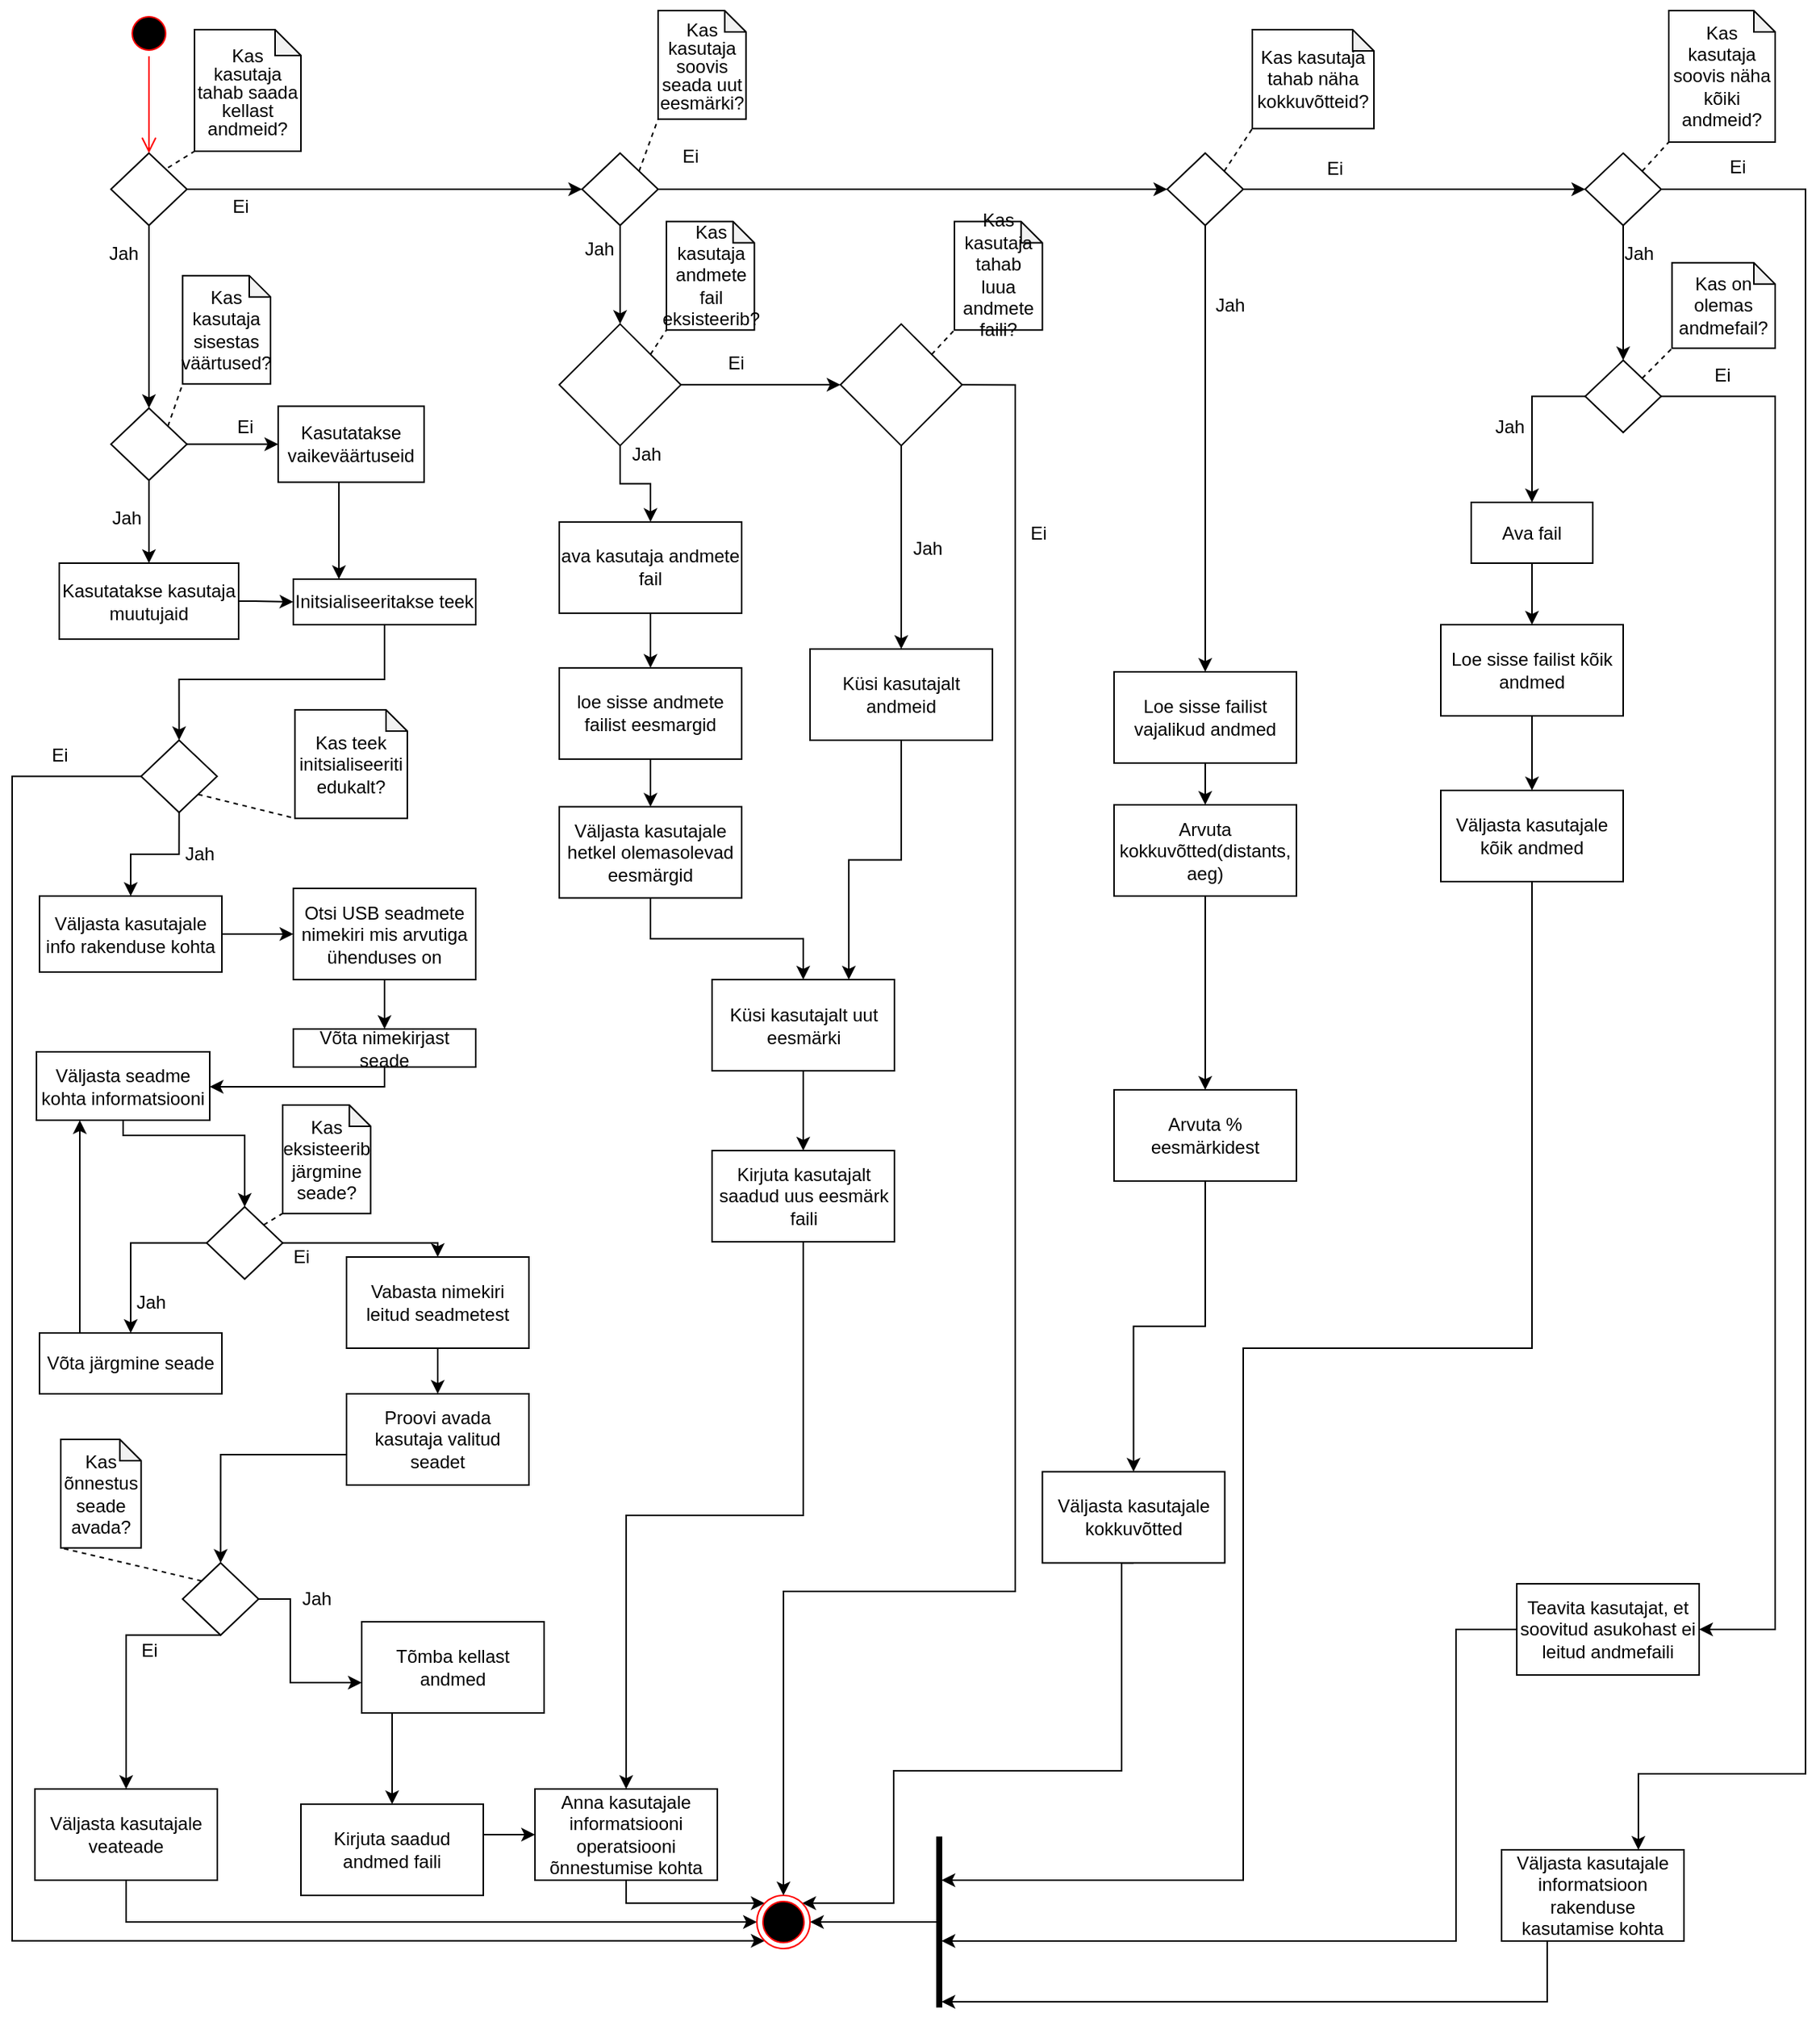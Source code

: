 <mxfile version="14.3.0" type="device"><diagram id="C5RBs43oDa-KdzZeNtuy" name="Page-1"><mxGraphModel dx="1249" dy="677" grid="1" gridSize="10" guides="1" tooltips="1" connect="1" arrows="1" fold="1" page="1" pageScale="1" pageWidth="413" pageHeight="583" math="0" shadow="0"><root><mxCell id="WIyWlLk6GJQsqaUBKTNV-0"/><mxCell id="WIyWlLk6GJQsqaUBKTNV-1" parent="WIyWlLk6GJQsqaUBKTNV-0"/><mxCell id="0MQzWTAwpfe5gg6Ftdvw-22" style="edgeStyle=orthogonalEdgeStyle;rounded=0;orthogonalLoop=1;jettySize=auto;html=1;exitX=0.5;exitY=1;exitDx=0;exitDy=0;entryX=0.5;entryY=0;entryDx=0;entryDy=0;" parent="WIyWlLk6GJQsqaUBKTNV-1" source="Lau1dHaDdbeMZhQTO9tz-0" target="0SZQiMvsvNwYntS5ptb--6" edge="1"><mxGeometry relative="1" as="geometry"><mxPoint x="100" y="254.0" as="targetPoint"/></mxGeometry></mxCell><mxCell id="0MQzWTAwpfe5gg6Ftdvw-5" value="" style="edgeStyle=orthogonalEdgeStyle;rounded=0;orthogonalLoop=1;jettySize=auto;html=1;entryX=0.5;entryY=0;entryDx=0;entryDy=0;" parent="WIyWlLk6GJQsqaUBKTNV-1" source="0MQzWTAwpfe5gg6Ftdvw-2" target="0SZQiMvsvNwYntS5ptb--9" edge="1"><mxGeometry relative="1" as="geometry"><mxPoint x="120" y="470" as="targetPoint"/><Array as="points"><mxPoint x="255" y="450"/><mxPoint x="120" y="450"/></Array></mxGeometry></mxCell><mxCell id="0MQzWTAwpfe5gg6Ftdvw-2" value="Initsialiseeritakse teek" style="rounded=0;whiteSpace=wrap;html=1;" parent="WIyWlLk6GJQsqaUBKTNV-1" vertex="1"><mxGeometry x="195" y="384" width="120" height="30" as="geometry"/></mxCell><mxCell id="0MQzWTAwpfe5gg6Ftdvw-33" value="" style="edgeStyle=orthogonalEdgeStyle;rounded=0;orthogonalLoop=1;jettySize=auto;html=1;entryX=0;entryY=0.5;entryDx=0;entryDy=0;" parent="WIyWlLk6GJQsqaUBKTNV-1" source="0MQzWTAwpfe5gg6Ftdvw-4" target="0MQzWTAwpfe5gg6Ftdvw-32" edge="1"><mxGeometry relative="1" as="geometry"><Array as="points"><mxPoint x="190" y="618"/><mxPoint x="190" y="618"/></Array></mxGeometry></mxCell><mxCell id="0MQzWTAwpfe5gg6Ftdvw-4" value="&lt;div&gt;Väljasta kasutajale info rakenduse kohta&lt;/div&gt;" style="whiteSpace=wrap;html=1;rounded=0;" parent="WIyWlLk6GJQsqaUBKTNV-1" vertex="1"><mxGeometry x="28" y="592.5" width="120" height="50" as="geometry"/></mxCell><mxCell id="0MQzWTAwpfe5gg6Ftdvw-16" value="" style="edgeStyle=orthogonalEdgeStyle;rounded=0;orthogonalLoop=1;jettySize=auto;html=1;exitX=0;exitY=0.5;exitDx=0;exitDy=0;entryX=0;entryY=1;entryDx=0;entryDy=0;" parent="WIyWlLk6GJQsqaUBKTNV-1" source="0SZQiMvsvNwYntS5ptb--9" target="5x8THgTxHifOIeR1zCwG-6" edge="1"><mxGeometry relative="1" as="geometry"><mxPoint x="80" y="510" as="sourcePoint"/><Array as="points"><mxPoint x="10" y="514"/><mxPoint x="10" y="1280"/></Array><mxPoint x="525" y="1350" as="targetPoint"/></mxGeometry></mxCell><mxCell id="0MQzWTAwpfe5gg6Ftdvw-31" style="edgeStyle=orthogonalEdgeStyle;rounded=0;orthogonalLoop=1;jettySize=auto;html=1;exitX=0.5;exitY=1;exitDx=0;exitDy=0;entryX=0.5;entryY=0;entryDx=0;entryDy=0;" parent="WIyWlLk6GJQsqaUBKTNV-1" source="0SZQiMvsvNwYntS5ptb--9" target="0MQzWTAwpfe5gg6Ftdvw-4" edge="1"><mxGeometry relative="1" as="geometry"><mxPoint x="120" y="550" as="sourcePoint"/></mxGeometry></mxCell><mxCell id="0MQzWTAwpfe5gg6Ftdvw-14" value="&lt;div&gt;Jah&lt;/div&gt;" style="text;html=1;align=center;verticalAlign=middle;resizable=0;points=[];autosize=1;" parent="WIyWlLk6GJQsqaUBKTNV-1" vertex="1"><mxGeometry x="118" y="555" width="30" height="20" as="geometry"/></mxCell><mxCell id="0MQzWTAwpfe5gg6Ftdvw-74" style="edgeStyle=orthogonalEdgeStyle;rounded=0;orthogonalLoop=1;jettySize=auto;html=1;exitX=1;exitY=0.5;exitDx=0;exitDy=0;entryX=0;entryY=0.5;entryDx=0;entryDy=0;" parent="WIyWlLk6GJQsqaUBKTNV-1" source="0SZQiMvsvNwYntS5ptb--6" target="0MQzWTAwpfe5gg6Ftdvw-26" edge="1"><mxGeometry relative="1" as="geometry"><mxPoint x="140" y="294.0" as="sourcePoint"/></mxGeometry></mxCell><mxCell id="0MQzWTAwpfe5gg6Ftdvw-24" value="Ei" style="text;html=1;align=center;verticalAlign=middle;resizable=0;points=[];autosize=1;" parent="WIyWlLk6GJQsqaUBKTNV-1" vertex="1"><mxGeometry x="148" y="274" width="30" height="20" as="geometry"/></mxCell><mxCell id="Lau1dHaDdbeMZhQTO9tz-17" style="edgeStyle=orthogonalEdgeStyle;rounded=0;orthogonalLoop=1;jettySize=auto;html=1;exitX=1;exitY=0.5;exitDx=0;exitDy=0;entryX=0;entryY=0.5;entryDx=0;entryDy=0;" parent="WIyWlLk6GJQsqaUBKTNV-1" source="0MQzWTAwpfe5gg6Ftdvw-25" target="0MQzWTAwpfe5gg6Ftdvw-2" edge="1"><mxGeometry relative="1" as="geometry"><mxPoint x="180" y="399" as="targetPoint"/><Array as="points"><mxPoint x="170" y="399"/></Array></mxGeometry></mxCell><mxCell id="0MQzWTAwpfe5gg6Ftdvw-25" value="&lt;div&gt;Kasutatakse kasutaja muutujaid&lt;/div&gt;" style="whiteSpace=wrap;html=1;" parent="WIyWlLk6GJQsqaUBKTNV-1" vertex="1"><mxGeometry x="41" y="373.5" width="118" height="50" as="geometry"/></mxCell><mxCell id="0MQzWTAwpfe5gg6Ftdvw-76" style="edgeStyle=orthogonalEdgeStyle;rounded=0;orthogonalLoop=1;jettySize=auto;html=1;exitX=0.5;exitY=1;exitDx=0;exitDy=0;entryX=0.25;entryY=0;entryDx=0;entryDy=0;" parent="WIyWlLk6GJQsqaUBKTNV-1" source="0MQzWTAwpfe5gg6Ftdvw-26" target="0MQzWTAwpfe5gg6Ftdvw-2" edge="1"><mxGeometry relative="1" as="geometry"><mxPoint x="476" y="394" as="targetPoint"/><Array as="points"><mxPoint x="225" y="319"/></Array></mxGeometry></mxCell><mxCell id="0MQzWTAwpfe5gg6Ftdvw-26" value="Kasutatakse vaikeväärtuseid" style="whiteSpace=wrap;html=1;" parent="WIyWlLk6GJQsqaUBKTNV-1" vertex="1"><mxGeometry x="185.04" y="270.25" width="96" height="50" as="geometry"/></mxCell><mxCell id="0MQzWTAwpfe5gg6Ftdvw-35" value="" style="edgeStyle=orthogonalEdgeStyle;rounded=0;orthogonalLoop=1;jettySize=auto;html=1;" parent="WIyWlLk6GJQsqaUBKTNV-1" source="0MQzWTAwpfe5gg6Ftdvw-32" target="0MQzWTAwpfe5gg6Ftdvw-34" edge="1"><mxGeometry relative="1" as="geometry"/></mxCell><mxCell id="0MQzWTAwpfe5gg6Ftdvw-32" value="Otsi USB seadmete nimekiri mis arvutiga ühenduses on" style="whiteSpace=wrap;html=1;rounded=0;" parent="WIyWlLk6GJQsqaUBKTNV-1" vertex="1"><mxGeometry x="195" y="587.5" width="120" height="60" as="geometry"/></mxCell><mxCell id="0MQzWTAwpfe5gg6Ftdvw-37" value="" style="edgeStyle=orthogonalEdgeStyle;rounded=0;orthogonalLoop=1;jettySize=auto;html=1;exitX=0.5;exitY=1;exitDx=0;exitDy=0;" parent="WIyWlLk6GJQsqaUBKTNV-1" source="0MQzWTAwpfe5gg6Ftdvw-34" target="0MQzWTAwpfe5gg6Ftdvw-36" edge="1"><mxGeometry relative="1" as="geometry"><Array as="points"><mxPoint x="255" y="718"/></Array></mxGeometry></mxCell><mxCell id="0MQzWTAwpfe5gg6Ftdvw-34" value="&lt;div&gt;Võta nimekirjast seade&lt;/div&gt;" style="whiteSpace=wrap;html=1;rounded=0;" parent="WIyWlLk6GJQsqaUBKTNV-1" vertex="1"><mxGeometry x="195" y="680" width="120" height="25" as="geometry"/></mxCell><mxCell id="0MQzWTAwpfe5gg6Ftdvw-39" value="" style="edgeStyle=orthogonalEdgeStyle;rounded=0;orthogonalLoop=1;jettySize=auto;html=1;entryX=0.5;entryY=0;entryDx=0;entryDy=0;" parent="WIyWlLk6GJQsqaUBKTNV-1" source="0MQzWTAwpfe5gg6Ftdvw-36" target="0SZQiMvsvNwYntS5ptb--11" edge="1"><mxGeometry relative="1" as="geometry"><Array as="points"><mxPoint x="83" y="750"/><mxPoint x="163" y="750"/></Array><mxPoint x="160" y="800" as="targetPoint"/></mxGeometry></mxCell><mxCell id="0MQzWTAwpfe5gg6Ftdvw-36" value="&lt;div&gt;Väljasta seadme kohta informatsiooni&lt;/div&gt;" style="whiteSpace=wrap;html=1;rounded=0;" parent="WIyWlLk6GJQsqaUBKTNV-1" vertex="1"><mxGeometry x="26" y="695" width="114" height="45" as="geometry"/></mxCell><mxCell id="0MQzWTAwpfe5gg6Ftdvw-41" value="" style="edgeStyle=orthogonalEdgeStyle;rounded=0;orthogonalLoop=1;jettySize=auto;html=1;exitX=0;exitY=0.5;exitDx=0;exitDy=0;" parent="WIyWlLk6GJQsqaUBKTNV-1" source="0SZQiMvsvNwYntS5ptb--11" target="0MQzWTAwpfe5gg6Ftdvw-40" edge="1"><mxGeometry relative="1" as="geometry"><mxPoint x="140" y="820" as="sourcePoint"/></mxGeometry></mxCell><mxCell id="0MQzWTAwpfe5gg6Ftdvw-45" value="" style="edgeStyle=orthogonalEdgeStyle;rounded=0;orthogonalLoop=1;jettySize=auto;html=1;exitX=1;exitY=0.5;exitDx=0;exitDy=0;" parent="WIyWlLk6GJQsqaUBKTNV-1" source="0SZQiMvsvNwYntS5ptb--11" target="0MQzWTAwpfe5gg6Ftdvw-44" edge="1"><mxGeometry relative="1" as="geometry"><mxPoint x="180" y="820" as="sourcePoint"/><Array as="points"><mxPoint x="290" y="821"/></Array></mxGeometry></mxCell><mxCell id="0MQzWTAwpfe5gg6Ftdvw-42" style="edgeStyle=orthogonalEdgeStyle;rounded=0;orthogonalLoop=1;jettySize=auto;html=1;exitX=0.75;exitY=0;exitDx=0;exitDy=0;entryX=0.25;entryY=1;entryDx=0;entryDy=0;" parent="WIyWlLk6GJQsqaUBKTNV-1" source="0MQzWTAwpfe5gg6Ftdvw-40" target="0MQzWTAwpfe5gg6Ftdvw-36" edge="1"><mxGeometry relative="1" as="geometry"><Array as="points"><mxPoint x="55" y="880"/></Array></mxGeometry></mxCell><mxCell id="0MQzWTAwpfe5gg6Ftdvw-40" value="Võta järgmine seade" style="whiteSpace=wrap;html=1;rounded=0;" parent="WIyWlLk6GJQsqaUBKTNV-1" vertex="1"><mxGeometry x="28" y="880" width="120" height="40" as="geometry"/></mxCell><mxCell id="0MQzWTAwpfe5gg6Ftdvw-43" value="Jah" style="text;html=1;align=center;verticalAlign=middle;resizable=0;points=[];autosize=1;" parent="WIyWlLk6GJQsqaUBKTNV-1" vertex="1"><mxGeometry x="86" y="850" width="30" height="20" as="geometry"/></mxCell><mxCell id="0MQzWTAwpfe5gg6Ftdvw-47" value="" style="edgeStyle=orthogonalEdgeStyle;rounded=0;orthogonalLoop=1;jettySize=auto;html=1;" parent="WIyWlLk6GJQsqaUBKTNV-1" source="0MQzWTAwpfe5gg6Ftdvw-44" target="0MQzWTAwpfe5gg6Ftdvw-46" edge="1"><mxGeometry relative="1" as="geometry"/></mxCell><mxCell id="0MQzWTAwpfe5gg6Ftdvw-44" value="Vabasta nimekiri leitud seadmetest" style="whiteSpace=wrap;html=1;rounded=0;" parent="WIyWlLk6GJQsqaUBKTNV-1" vertex="1"><mxGeometry x="230" y="830" width="120" height="60" as="geometry"/></mxCell><mxCell id="0MQzWTAwpfe5gg6Ftdvw-49" value="" style="edgeStyle=orthogonalEdgeStyle;rounded=0;orthogonalLoop=1;jettySize=auto;html=1;exitX=0;exitY=0.5;exitDx=0;exitDy=0;entryX=0.5;entryY=0;entryDx=0;entryDy=0;" parent="WIyWlLk6GJQsqaUBKTNV-1" source="0MQzWTAwpfe5gg6Ftdvw-46" target="0SZQiMvsvNwYntS5ptb--12" edge="1"><mxGeometry relative="1" as="geometry"><Array as="points"><mxPoint x="230" y="960"/><mxPoint x="147" y="960"/></Array><mxPoint x="147" y="1030.472" as="targetPoint"/></mxGeometry></mxCell><mxCell id="0MQzWTAwpfe5gg6Ftdvw-46" value="Proovi avada kasutaja valitud seadet" style="whiteSpace=wrap;html=1;rounded=0;" parent="WIyWlLk6GJQsqaUBKTNV-1" vertex="1"><mxGeometry x="230" y="920" width="120" height="60" as="geometry"/></mxCell><mxCell id="0MQzWTAwpfe5gg6Ftdvw-51" value="" style="edgeStyle=orthogonalEdgeStyle;rounded=0;orthogonalLoop=1;jettySize=auto;html=1;exitX=1;exitY=0.5;exitDx=0;exitDy=0;" parent="WIyWlLk6GJQsqaUBKTNV-1" source="0SZQiMvsvNwYntS5ptb--12" target="0MQzWTAwpfe5gg6Ftdvw-50" edge="1"><mxGeometry relative="1" as="geometry"><Array as="points"><mxPoint x="193" y="1055"/><mxPoint x="193" y="1110"/></Array><mxPoint x="172.963" y="1055.034" as="sourcePoint"/></mxGeometry></mxCell><mxCell id="0MQzWTAwpfe5gg6Ftdvw-53" value="" style="edgeStyle=orthogonalEdgeStyle;rounded=0;orthogonalLoop=1;jettySize=auto;html=1;entryX=0.5;entryY=0;entryDx=0;entryDy=0;exitX=0.5;exitY=1;exitDx=0;exitDy=0;" parent="WIyWlLk6GJQsqaUBKTNV-1" source="0SZQiMvsvNwYntS5ptb--12" target="0MQzWTAwpfe5gg6Ftdvw-52" edge="1"><mxGeometry relative="1" as="geometry"><mxPoint x="146.517" y="1079.984" as="sourcePoint"/><Array as="points"><mxPoint x="85" y="1079"/></Array></mxGeometry></mxCell><mxCell id="0MQzWTAwpfe5gg6Ftdvw-50" value="Tõmba kellast andmed" style="whiteSpace=wrap;html=1;rounded=0;" parent="WIyWlLk6GJQsqaUBKTNV-1" vertex="1"><mxGeometry x="240" y="1070" width="120" height="60" as="geometry"/></mxCell><mxCell id="0MQzWTAwpfe5gg6Ftdvw-55" style="edgeStyle=orthogonalEdgeStyle;rounded=0;orthogonalLoop=1;jettySize=auto;html=1;exitX=0.5;exitY=1;exitDx=0;exitDy=0;entryX=0;entryY=0.5;entryDx=0;entryDy=0;" parent="WIyWlLk6GJQsqaUBKTNV-1" source="0MQzWTAwpfe5gg6Ftdvw-52" target="5x8THgTxHifOIeR1zCwG-6" edge="1"><mxGeometry relative="1" as="geometry"><Array as="points"><mxPoint x="85" y="1268"/></Array><mxPoint x="525" y="1315" as="targetPoint"/></mxGeometry></mxCell><mxCell id="0MQzWTAwpfe5gg6Ftdvw-54" value="Ei" style="text;html=1;align=center;verticalAlign=middle;resizable=0;points=[];autosize=1;" parent="WIyWlLk6GJQsqaUBKTNV-1" vertex="1"><mxGeometry x="85" y="1078.75" width="30" height="20" as="geometry"/></mxCell><mxCell id="0MQzWTAwpfe5gg6Ftdvw-56" value="Jah" style="text;html=1;align=center;verticalAlign=middle;resizable=0;points=[];autosize=1;" parent="WIyWlLk6GJQsqaUBKTNV-1" vertex="1"><mxGeometry x="195" y="1045" width="30" height="20" as="geometry"/></mxCell><mxCell id="0MQzWTAwpfe5gg6Ftdvw-64" value="" style="edgeStyle=orthogonalEdgeStyle;rounded=0;orthogonalLoop=1;jettySize=auto;html=1;exitX=0;exitY=0.5;exitDx=0;exitDy=0;entryX=0.5;entryY=0;entryDx=0;entryDy=0;" parent="WIyWlLk6GJQsqaUBKTNV-1" edge="1"><mxGeometry relative="1" as="geometry"><mxPoint x="549.0" y="795" as="sourcePoint"/></mxGeometry></mxCell><mxCell id="0MQzWTAwpfe5gg6Ftdvw-70" value="" style="edgeStyle=orthogonalEdgeStyle;rounded=0;orthogonalLoop=1;jettySize=auto;html=1;entryX=0.5;entryY=0;entryDx=0;entryDy=0;" parent="WIyWlLk6GJQsqaUBKTNV-1" edge="1"><mxGeometry relative="1" as="geometry"><Array as="points"><mxPoint x="325" y="800"/><mxPoint x="325" y="740"/><mxPoint x="265" y="740"/></Array><mxPoint x="395" y="800" as="sourcePoint"/></mxGeometry></mxCell><mxCell id="Lau1dHaDdbeMZhQTO9tz-61" style="edgeStyle=orthogonalEdgeStyle;rounded=0;orthogonalLoop=1;jettySize=auto;html=1;exitX=1;exitY=0.5;exitDx=0;exitDy=0;entryX=0;entryY=0.5;entryDx=0;entryDy=0;" parent="WIyWlLk6GJQsqaUBKTNV-1" source="Lau1dHaDdbeMZhQTO9tz-0" target="0SZQiMvsvNwYntS5ptb--1" edge="1"><mxGeometry relative="1" as="geometry"><mxPoint x="326" y="126.25" as="targetPoint"/></mxGeometry></mxCell><mxCell id="Lau1dHaDdbeMZhQTO9tz-0" value="" style="rhombus;whiteSpace=wrap;html=1;" parent="WIyWlLk6GJQsqaUBKTNV-1" vertex="1"><mxGeometry x="75" y="103.75" width="50" height="47.5" as="geometry"/></mxCell><mxCell id="Lau1dHaDdbeMZhQTO9tz-1" value="&lt;div&gt;Jah&lt;/div&gt;" style="text;html=1;align=center;verticalAlign=middle;resizable=0;points=[];autosize=1;" parent="WIyWlLk6GJQsqaUBKTNV-1" vertex="1"><mxGeometry x="68" y="160" width="30" height="20" as="geometry"/></mxCell><mxCell id="Lau1dHaDdbeMZhQTO9tz-39" value="" style="edgeStyle=orthogonalEdgeStyle;rounded=0;orthogonalLoop=1;jettySize=auto;html=1;exitX=0.5;exitY=1;exitDx=0;exitDy=0;" parent="WIyWlLk6GJQsqaUBKTNV-1" source="0SZQiMvsvNwYntS5ptb--2" target="Lau1dHaDdbeMZhQTO9tz-38" edge="1"><mxGeometry relative="1" as="geometry"><mxPoint x="530" y="153.44" as="sourcePoint"/></mxGeometry></mxCell><mxCell id="Lau1dHaDdbeMZhQTO9tz-63" style="edgeStyle=orthogonalEdgeStyle;rounded=0;orthogonalLoop=1;jettySize=auto;html=1;exitX=1;exitY=0.5;exitDx=0;exitDy=0;entryX=0;entryY=0.5;entryDx=0;entryDy=0;" parent="WIyWlLk6GJQsqaUBKTNV-1" source="0SZQiMvsvNwYntS5ptb--2" target="0SZQiMvsvNwYntS5ptb--3" edge="1"><mxGeometry relative="1" as="geometry"><mxPoint x="555" y="126.72" as="sourcePoint"/><mxPoint x="660" y="126.725" as="targetPoint"/><Array as="points"/></mxGeometry></mxCell><mxCell id="Lau1dHaDdbeMZhQTO9tz-5" value="Ei" style="text;html=1;align=center;verticalAlign=middle;resizable=0;points=[];autosize=1;" parent="WIyWlLk6GJQsqaUBKTNV-1" vertex="1"><mxGeometry x="145" y="128.75" width="30" height="20" as="geometry"/></mxCell><mxCell id="Lau1dHaDdbeMZhQTO9tz-6" value="&lt;div&gt;Jah&lt;/div&gt;" style="text;html=1;align=center;verticalAlign=middle;resizable=0;points=[];autosize=1;" parent="WIyWlLk6GJQsqaUBKTNV-1" vertex="1"><mxGeometry x="70" y="334" width="30" height="20" as="geometry"/></mxCell><mxCell id="Lau1dHaDdbeMZhQTO9tz-37" style="edgeStyle=orthogonalEdgeStyle;rounded=0;orthogonalLoop=1;jettySize=auto;html=1;exitX=1;exitY=0.5;exitDx=0;exitDy=0;entryX=0.75;entryY=0;entryDx=0;entryDy=0;" parent="WIyWlLk6GJQsqaUBKTNV-1" source="0SZQiMvsvNwYntS5ptb--3" target="Lau1dHaDdbeMZhQTO9tz-35" edge="1"><mxGeometry relative="1" as="geometry"><mxPoint x="800" y="1300" as="targetPoint"/><Array as="points"><mxPoint x="1190" y="128"/><mxPoint x="1190" y="1170"/></Array><mxPoint x="720" y="126.725" as="sourcePoint"/></mxGeometry></mxCell><mxCell id="Lau1dHaDdbeMZhQTO9tz-51" style="edgeStyle=orthogonalEdgeStyle;rounded=0;orthogonalLoop=1;jettySize=auto;html=1;exitX=0.5;exitY=1;exitDx=0;exitDy=0;" parent="WIyWlLk6GJQsqaUBKTNV-1" source="Lau1dHaDdbeMZhQTO9tz-11" target="Ki42LZvIbCQ81nMdjJpu-18" edge="1"><mxGeometry relative="1" as="geometry"><Array as="points"><mxPoint x="1010" y="890"/><mxPoint x="820" y="890"/><mxPoint x="820" y="1240"/></Array><mxPoint x="700" y="1140" as="targetPoint"/></mxGeometry></mxCell><mxCell id="Lau1dHaDdbeMZhQTO9tz-11" value="Väljasta kasutajale kõik andmed" style="whiteSpace=wrap;html=1;rounded=0;" parent="WIyWlLk6GJQsqaUBKTNV-1" vertex="1"><mxGeometry x="950" y="523" width="120" height="60" as="geometry"/></mxCell><mxCell id="Lau1dHaDdbeMZhQTO9tz-48" style="edgeStyle=orthogonalEdgeStyle;rounded=0;orthogonalLoop=1;jettySize=auto;html=1;exitX=0.5;exitY=1;exitDx=0;exitDy=0;entryX=1;entryY=0;entryDx=0;entryDy=0;" parent="WIyWlLk6GJQsqaUBKTNV-1" source="Lau1dHaDdbeMZhQTO9tz-12" target="5x8THgTxHifOIeR1zCwG-6" edge="1"><mxGeometry relative="1" as="geometry"><Array as="points"><mxPoint x="740" y="1168"/><mxPoint x="590" y="1168"/><mxPoint x="590" y="1255"/></Array><mxPoint x="585" y="1300" as="targetPoint"/></mxGeometry></mxCell><mxCell id="Lau1dHaDdbeMZhQTO9tz-12" value="Väljasta kasutajale kokkuvõtted" style="whiteSpace=wrap;html=1;rounded=0;" parent="WIyWlLk6GJQsqaUBKTNV-1" vertex="1"><mxGeometry x="687.84" y="971.25" width="120" height="60" as="geometry"/></mxCell><mxCell id="Lau1dHaDdbeMZhQTO9tz-13" value="" style="edgeStyle=orthogonalEdgeStyle;rounded=0;orthogonalLoop=1;jettySize=auto;html=1;exitX=0.5;exitY=1;exitDx=0;exitDy=0;" parent="WIyWlLk6GJQsqaUBKTNV-1" source="Ki42LZvIbCQ81nMdjJpu-21" edge="1"><mxGeometry relative="1" as="geometry"><mxPoint x="376.5" y="141.17" as="sourcePoint"/><mxPoint x="410" y="272.42" as="targetPoint"/></mxGeometry></mxCell><mxCell id="Lau1dHaDdbeMZhQTO9tz-62" style="edgeStyle=orthogonalEdgeStyle;rounded=0;orthogonalLoop=1;jettySize=auto;html=1;exitX=1;exitY=0.5;exitDx=0;exitDy=0;entryX=0;entryY=0.5;entryDx=0;entryDy=0;" parent="WIyWlLk6GJQsqaUBKTNV-1" source="0SZQiMvsvNwYntS5ptb--1" target="0SZQiMvsvNwYntS5ptb--2" edge="1"><mxGeometry relative="1" as="geometry"><mxPoint x="373" y="126.25" as="sourcePoint"/><mxPoint x="505" y="126.72" as="targetPoint"/></mxGeometry></mxCell><mxCell id="Ki42LZvIbCQ81nMdjJpu-42" style="edgeStyle=orthogonalEdgeStyle;rounded=0;orthogonalLoop=1;jettySize=auto;html=1;exitX=0.5;exitY=1;exitDx=0;exitDy=0;entryX=0.5;entryY=0;entryDx=0;entryDy=0;" edge="1" parent="WIyWlLk6GJQsqaUBKTNV-1" source="Lau1dHaDdbeMZhQTO9tz-15" target="Lau1dHaDdbeMZhQTO9tz-43"><mxGeometry relative="1" as="geometry"/></mxCell><mxCell id="Lau1dHaDdbeMZhQTO9tz-15" value="Küsi kasutajalt uut eesmärki" style="whiteSpace=wrap;html=1;rounded=0;" parent="WIyWlLk6GJQsqaUBKTNV-1" vertex="1"><mxGeometry x="470.5" y="647.5" width="120" height="60" as="geometry"/></mxCell><mxCell id="0MQzWTAwpfe5gg6Ftdvw-17" value="&lt;div&gt;Ei&lt;/div&gt;" style="text;html=1;align=center;verticalAlign=middle;resizable=0;points=[];autosize=1;" parent="WIyWlLk6GJQsqaUBKTNV-1" vertex="1"><mxGeometry x="26" y="490" width="30" height="20" as="geometry"/></mxCell><mxCell id="Lau1dHaDdbeMZhQTO9tz-20" value="&lt;div&gt;Ei&lt;/div&gt;" style="text;html=1;align=center;verticalAlign=middle;resizable=0;points=[];autosize=1;" parent="WIyWlLk6GJQsqaUBKTNV-1" vertex="1"><mxGeometry x="185.04" y="820" width="30" height="20" as="geometry"/></mxCell><mxCell id="Lau1dHaDdbeMZhQTO9tz-57" style="edgeStyle=orthogonalEdgeStyle;rounded=0;orthogonalLoop=1;jettySize=auto;html=1;exitX=1;exitY=0.5;exitDx=0;exitDy=0;entryX=0;entryY=0.5;entryDx=0;entryDy=0;" parent="WIyWlLk6GJQsqaUBKTNV-1" source="Lau1dHaDdbeMZhQTO9tz-23" target="Lau1dHaDdbeMZhQTO9tz-46" edge="1"><mxGeometry relative="1" as="geometry"><Array as="points"><mxPoint x="320" y="1210"/></Array></mxGeometry></mxCell><mxCell id="Lau1dHaDdbeMZhQTO9tz-23" value="Kirjuta saadud andmed faili" style="whiteSpace=wrap;html=1;rounded=0;" parent="WIyWlLk6GJQsqaUBKTNV-1" vertex="1"><mxGeometry x="200" y="1190" width="120" height="60" as="geometry"/></mxCell><mxCell id="Lau1dHaDdbeMZhQTO9tz-27" value="&lt;div&gt;Jah&lt;/div&gt;" style="text;html=1;align=center;verticalAlign=middle;resizable=0;points=[];autosize=1;" parent="WIyWlLk6GJQsqaUBKTNV-1" vertex="1"><mxGeometry x="796" y="194" width="30" height="20" as="geometry"/></mxCell><mxCell id="Lau1dHaDdbeMZhQTO9tz-28" value="Ei" style="text;html=1;align=center;verticalAlign=middle;resizable=0;points=[];autosize=1;" parent="WIyWlLk6GJQsqaUBKTNV-1" vertex="1"><mxGeometry x="865" y="103.75" width="30" height="20" as="geometry"/></mxCell><mxCell id="Lau1dHaDdbeMZhQTO9tz-29" value="&lt;div&gt;Jah&lt;/div&gt;" style="text;html=1;align=center;verticalAlign=middle;resizable=0;points=[];autosize=1;" parent="WIyWlLk6GJQsqaUBKTNV-1" vertex="1"><mxGeometry x="381" y="156.75" width="30" height="20" as="geometry"/></mxCell><mxCell id="Lau1dHaDdbeMZhQTO9tz-30" value="Ei" style="text;html=1;align=center;verticalAlign=middle;resizable=0;points=[];autosize=1;" parent="WIyWlLk6GJQsqaUBKTNV-1" vertex="1"><mxGeometry x="440.5" y="96.17" width="30" height="20" as="geometry"/></mxCell><mxCell id="Lau1dHaDdbeMZhQTO9tz-31" value="&lt;div&gt;Jah&lt;/div&gt;" style="text;html=1;align=center;verticalAlign=middle;resizable=0;points=[];autosize=1;" parent="WIyWlLk6GJQsqaUBKTNV-1" vertex="1"><mxGeometry x="1065" y="160.0" width="30" height="20" as="geometry"/></mxCell><mxCell id="Lau1dHaDdbeMZhQTO9tz-32" value="Ei" style="text;html=1;align=center;verticalAlign=middle;resizable=0;points=[];autosize=1;" parent="WIyWlLk6GJQsqaUBKTNV-1" vertex="1"><mxGeometry x="1130" y="102.5" width="30" height="20" as="geometry"/></mxCell><mxCell id="Lau1dHaDdbeMZhQTO9tz-36" style="edgeStyle=orthogonalEdgeStyle;rounded=0;orthogonalLoop=1;jettySize=auto;html=1;" parent="WIyWlLk6GJQsqaUBKTNV-1" source="Ki42LZvIbCQ81nMdjJpu-18" target="5x8THgTxHifOIeR1zCwG-6" edge="1"><mxGeometry relative="1" as="geometry"><Array as="points"/><mxPoint x="645" y="1330" as="targetPoint"/></mxGeometry></mxCell><mxCell id="Ki42LZvIbCQ81nMdjJpu-19" style="edgeStyle=orthogonalEdgeStyle;rounded=0;orthogonalLoop=1;jettySize=auto;html=1;exitX=0.25;exitY=1;exitDx=0;exitDy=0;" edge="1" parent="WIyWlLk6GJQsqaUBKTNV-1" source="Lau1dHaDdbeMZhQTO9tz-35" target="Ki42LZvIbCQ81nMdjJpu-18"><mxGeometry relative="1" as="geometry"><Array as="points"><mxPoint x="1020" y="1320"/></Array></mxGeometry></mxCell><mxCell id="Lau1dHaDdbeMZhQTO9tz-35" value="Väljasta kasutajale informatsioon rakenduse kasutamise kohta" style="whiteSpace=wrap;html=1;" parent="WIyWlLk6GJQsqaUBKTNV-1" vertex="1"><mxGeometry x="990" y="1220" width="120" height="60" as="geometry"/></mxCell><mxCell id="0SZQiMvsvNwYntS5ptb--13" style="edgeStyle=orthogonalEdgeStyle;rounded=0;orthogonalLoop=1;jettySize=auto;html=1;exitX=0.5;exitY=1;exitDx=0;exitDy=0;entryX=0.5;entryY=0;entryDx=0;entryDy=0;" parent="WIyWlLk6GJQsqaUBKTNV-1" source="Lau1dHaDdbeMZhQTO9tz-38" target="Lau1dHaDdbeMZhQTO9tz-40" edge="1"><mxGeometry relative="1" as="geometry"/></mxCell><mxCell id="Lau1dHaDdbeMZhQTO9tz-38" value="&lt;div&gt;Loe sisse failist vajalikud andmed&lt;/div&gt;" style="whiteSpace=wrap;html=1;" parent="WIyWlLk6GJQsqaUBKTNV-1" vertex="1"><mxGeometry x="735" y="445" width="120" height="60" as="geometry"/></mxCell><mxCell id="Lau1dHaDdbeMZhQTO9tz-52" value="" style="edgeStyle=orthogonalEdgeStyle;rounded=0;orthogonalLoop=1;jettySize=auto;html=1;entryX=0.5;entryY=0;entryDx=0;entryDy=0;" parent="WIyWlLk6GJQsqaUBKTNV-1" source="Lau1dHaDdbeMZhQTO9tz-40" target="Lau1dHaDdbeMZhQTO9tz-53" edge="1"><mxGeometry relative="1" as="geometry"><mxPoint x="769.16" y="404" as="targetPoint"/></mxGeometry></mxCell><mxCell id="Lau1dHaDdbeMZhQTO9tz-40" value="Arvuta kokkuvõtted(distants, aeg)" style="whiteSpace=wrap;html=1;" parent="WIyWlLk6GJQsqaUBKTNV-1" vertex="1"><mxGeometry x="735" y="532.5" width="120" height="60" as="geometry"/></mxCell><mxCell id="Ki42LZvIbCQ81nMdjJpu-52" style="edgeStyle=orthogonalEdgeStyle;rounded=0;orthogonalLoop=1;jettySize=auto;html=1;exitX=0.5;exitY=1;exitDx=0;exitDy=0;" edge="1" parent="WIyWlLk6GJQsqaUBKTNV-1" source="Lau1dHaDdbeMZhQTO9tz-43" target="Lau1dHaDdbeMZhQTO9tz-46"><mxGeometry relative="1" as="geometry"/></mxCell><mxCell id="Lau1dHaDdbeMZhQTO9tz-43" value="Kirjuta kasutajalt saadud uus eesmärk faili" style="whiteSpace=wrap;html=1;rounded=0;" parent="WIyWlLk6GJQsqaUBKTNV-1" vertex="1"><mxGeometry x="470.5" y="760" width="120" height="60" as="geometry"/></mxCell><mxCell id="Lau1dHaDdbeMZhQTO9tz-47" style="edgeStyle=orthogonalEdgeStyle;rounded=0;orthogonalLoop=1;jettySize=auto;html=1;exitX=0.5;exitY=1;exitDx=0;exitDy=0;entryX=0;entryY=0;entryDx=0;entryDy=0;" parent="WIyWlLk6GJQsqaUBKTNV-1" source="Lau1dHaDdbeMZhQTO9tz-46" target="5x8THgTxHifOIeR1zCwG-6" edge="1"><mxGeometry relative="1" as="geometry"><mxPoint x="555" y="1300" as="targetPoint"/><Array as="points"><mxPoint x="414" y="1255"/></Array></mxGeometry></mxCell><mxCell id="Lau1dHaDdbeMZhQTO9tz-46" value="Anna kasutajale informatsiooni operatsiooni õnnestumise kohta" style="whiteSpace=wrap;html=1;" parent="WIyWlLk6GJQsqaUBKTNV-1" vertex="1"><mxGeometry x="354" y="1180" width="120" height="60" as="geometry"/></mxCell><mxCell id="Lau1dHaDdbeMZhQTO9tz-50" style="edgeStyle=orthogonalEdgeStyle;rounded=0;orthogonalLoop=1;jettySize=auto;html=1;exitX=0.5;exitY=1;exitDx=0;exitDy=0;entryX=0.5;entryY=0;entryDx=0;entryDy=0;" parent="WIyWlLk6GJQsqaUBKTNV-1" source="Lau1dHaDdbeMZhQTO9tz-49" target="Lau1dHaDdbeMZhQTO9tz-11" edge="1"><mxGeometry relative="1" as="geometry"/></mxCell><mxCell id="Lau1dHaDdbeMZhQTO9tz-49" value="&lt;div&gt;Loe sisse failist kõik andmed&lt;/div&gt;" style="whiteSpace=wrap;html=1;" parent="WIyWlLk6GJQsqaUBKTNV-1" vertex="1"><mxGeometry x="950" y="414" width="120" height="60" as="geometry"/></mxCell><mxCell id="Lau1dHaDdbeMZhQTO9tz-55" style="edgeStyle=orthogonalEdgeStyle;rounded=0;orthogonalLoop=1;jettySize=auto;html=1;exitX=0.5;exitY=1;exitDx=0;exitDy=0;entryX=0.5;entryY=0;entryDx=0;entryDy=0;" parent="WIyWlLk6GJQsqaUBKTNV-1" source="Lau1dHaDdbeMZhQTO9tz-53" target="Lau1dHaDdbeMZhQTO9tz-12" edge="1"><mxGeometry relative="1" as="geometry"/></mxCell><mxCell id="Lau1dHaDdbeMZhQTO9tz-53" value="Arvuta % eesmärkidest" style="whiteSpace=wrap;html=1;" parent="WIyWlLk6GJQsqaUBKTNV-1" vertex="1"><mxGeometry x="735" y="720" width="120" height="60" as="geometry"/></mxCell><mxCell id="0MQzWTAwpfe5gg6Ftdvw-52" value="Väljasta kasutajale veateade" style="whiteSpace=wrap;html=1;rounded=0;" parent="WIyWlLk6GJQsqaUBKTNV-1" vertex="1"><mxGeometry x="25" y="1180" width="120" height="60" as="geometry"/></mxCell><mxCell id="Lau1dHaDdbeMZhQTO9tz-59" value="" style="edgeStyle=orthogonalEdgeStyle;rounded=0;orthogonalLoop=1;jettySize=auto;html=1;entryX=0.5;entryY=0;entryDx=0;entryDy=0;" parent="WIyWlLk6GJQsqaUBKTNV-1" source="0MQzWTAwpfe5gg6Ftdvw-50" target="Lau1dHaDdbeMZhQTO9tz-23" edge="1"><mxGeometry relative="1" as="geometry"><mxPoint x="315" y="1020.0" as="sourcePoint"/><mxPoint x="88" y="1220" as="targetPoint"/><Array as="points"><mxPoint x="260" y="1130"/><mxPoint x="260" y="1130"/></Array></mxGeometry></mxCell><mxCell id="oetlPxRNEg6cU-w2aQ23-0" value="" style="ellipse;html=1;shape=startState;fillColor=#000000;strokeColor=#ff0000;" parent="WIyWlLk6GJQsqaUBKTNV-1" vertex="1"><mxGeometry x="85" y="10" width="30" height="30" as="geometry"/></mxCell><mxCell id="oetlPxRNEg6cU-w2aQ23-1" value="" style="edgeStyle=orthogonalEdgeStyle;html=1;verticalAlign=bottom;endArrow=open;endSize=8;strokeColor=#ff0000;entryX=0.5;entryY=0;entryDx=0;entryDy=0;" parent="WIyWlLk6GJQsqaUBKTNV-1" source="oetlPxRNEg6cU-w2aQ23-0" target="Lau1dHaDdbeMZhQTO9tz-0" edge="1"><mxGeometry relative="1" as="geometry"><mxPoint x="199" y="120" as="targetPoint"/></mxGeometry></mxCell><mxCell id="oetlPxRNEg6cU-w2aQ23-5" value="&lt;p style=&quot;line-height: 90%&quot;&gt;&lt;/p&gt;&lt;div style=&quot;line-height: 100%&quot;&gt;Kas kasutaja tahab saada kellast andmeid?&lt;/div&gt;&lt;p&gt;&lt;/p&gt;" style="shape=note;whiteSpace=wrap;html=1;backgroundOutline=1;darkOpacity=0.05;size=17;" parent="WIyWlLk6GJQsqaUBKTNV-1" vertex="1"><mxGeometry x="130" y="22.5" width="70" height="80" as="geometry"/></mxCell><mxCell id="oetlPxRNEg6cU-w2aQ23-9" value="" style="endArrow=none;dashed=1;html=1;exitX=0.752;exitY=0.202;exitDx=0;exitDy=0;exitPerimeter=0;entryX=0;entryY=1;entryDx=0;entryDy=0;entryPerimeter=0;" parent="WIyWlLk6GJQsqaUBKTNV-1" source="Lau1dHaDdbeMZhQTO9tz-0" target="oetlPxRNEg6cU-w2aQ23-5" edge="1"><mxGeometry width="50" height="50" relative="1" as="geometry"><mxPoint x="350" y="130" as="sourcePoint"/><mxPoint x="400" y="80" as="targetPoint"/></mxGeometry></mxCell><mxCell id="oetlPxRNEg6cU-w2aQ23-10" value="&lt;p style=&quot;line-height: 100%&quot;&gt;Kas kasutaja soovis seada uut eesmärki?&lt;/p&gt;" style="shape=note;whiteSpace=wrap;html=1;backgroundOutline=1;darkOpacity=0.05;size=14;" parent="WIyWlLk6GJQsqaUBKTNV-1" vertex="1"><mxGeometry x="435" y="10.0" width="57.84" height="71.34" as="geometry"/></mxCell><mxCell id="oetlPxRNEg6cU-w2aQ23-11" value="" style="endArrow=none;dashed=1;html=1;exitX=1;exitY=0;exitDx=0;exitDy=0;entryX=0;entryY=1;entryDx=0;entryDy=0;entryPerimeter=0;" parent="WIyWlLk6GJQsqaUBKTNV-1" source="0SZQiMvsvNwYntS5ptb--1" target="oetlPxRNEg6cU-w2aQ23-10" edge="1"><mxGeometry width="50" height="50" relative="1" as="geometry"><mxPoint x="388.25" y="107.42" as="sourcePoint"/><mxPoint x="696.84" y="33.76" as="targetPoint"/></mxGeometry></mxCell><mxCell id="oetlPxRNEg6cU-w2aQ23-16" value="Kas kasutaja tahab näha kokkuvõtteid?" style="shape=note;whiteSpace=wrap;html=1;backgroundOutline=1;darkOpacity=0.05;size=14;" parent="WIyWlLk6GJQsqaUBKTNV-1" vertex="1"><mxGeometry x="826" y="22.5" width="80" height="65.09" as="geometry"/></mxCell><mxCell id="oetlPxRNEg6cU-w2aQ23-17" value="" style="endArrow=none;dashed=1;html=1;exitX=1;exitY=0;exitDx=0;exitDy=0;entryX=0;entryY=1;entryDx=0;entryDy=0;entryPerimeter=0;" parent="WIyWlLk6GJQsqaUBKTNV-1" source="0SZQiMvsvNwYntS5ptb--2" target="oetlPxRNEg6cU-w2aQ23-16" edge="1"><mxGeometry width="50" height="50" relative="1" as="geometry"><mxPoint x="542.5" y="113.36" as="sourcePoint"/><mxPoint x="863.59" y="35.09" as="targetPoint"/></mxGeometry></mxCell><mxCell id="oetlPxRNEg6cU-w2aQ23-18" value="Kas kasutaja soovis näha kõiki andmeid?" style="shape=note;whiteSpace=wrap;html=1;backgroundOutline=1;darkOpacity=0.05;size=14;" parent="WIyWlLk6GJQsqaUBKTNV-1" vertex="1"><mxGeometry x="1100" y="10" width="70" height="86.5" as="geometry"/></mxCell><mxCell id="oetlPxRNEg6cU-w2aQ23-19" value="" style="endArrow=none;dashed=1;html=1;exitX=1;exitY=0;exitDx=0;exitDy=0;entryX=0;entryY=1;entryDx=0;entryDy=0;entryPerimeter=0;" parent="WIyWlLk6GJQsqaUBKTNV-1" source="0SZQiMvsvNwYntS5ptb--3" target="oetlPxRNEg6cU-w2aQ23-18" edge="1"><mxGeometry width="50" height="50" relative="1" as="geometry"><mxPoint x="705" y="112.663" as="sourcePoint"/><mxPoint x="1028.59" y="36.18" as="targetPoint"/></mxGeometry></mxCell><mxCell id="5x8THgTxHifOIeR1zCwG-0" value="Kas teek initsialiseeriti edukalt?" style="shape=note;whiteSpace=wrap;html=1;backgroundOutline=1;darkOpacity=0.05;size=14;" parent="WIyWlLk6GJQsqaUBKTNV-1" vertex="1"><mxGeometry x="196.08" y="470" width="73.92" height="71.34" as="geometry"/></mxCell><mxCell id="5x8THgTxHifOIeR1zCwG-1" value="" style="endArrow=none;dashed=1;html=1;exitX=1;exitY=1;exitDx=0;exitDy=0;entryX=0;entryY=1;entryDx=0;entryDy=0;entryPerimeter=0;" parent="WIyWlLk6GJQsqaUBKTNV-1" source="0SZQiMvsvNwYntS5ptb--9" target="5x8THgTxHifOIeR1zCwG-0" edge="1"><mxGeometry width="50" height="50" relative="1" as="geometry"><mxPoint x="140" y="530" as="sourcePoint"/><mxPoint x="518.59" y="484.18" as="targetPoint"/></mxGeometry></mxCell><mxCell id="5x8THgTxHifOIeR1zCwG-2" value="Kas eksisteerib järgmine seade?" style="shape=note;whiteSpace=wrap;html=1;backgroundOutline=1;darkOpacity=0.05;size=14;" parent="WIyWlLk6GJQsqaUBKTNV-1" vertex="1"><mxGeometry x="188.0" y="730" width="57.84" height="71.34" as="geometry"/></mxCell><mxCell id="5x8THgTxHifOIeR1zCwG-3" value="" style="endArrow=none;dashed=1;html=1;exitX=1;exitY=0;exitDx=0;exitDy=0;entryX=0;entryY=1;entryDx=0;entryDy=0;entryPerimeter=0;" parent="WIyWlLk6GJQsqaUBKTNV-1" source="0SZQiMvsvNwYntS5ptb--11" target="5x8THgTxHifOIeR1zCwG-2" edge="1"><mxGeometry width="50" height="50" relative="1" as="geometry"><mxPoint x="170" y="810" as="sourcePoint"/><mxPoint x="588.59" y="737.18" as="targetPoint"/></mxGeometry></mxCell><mxCell id="5x8THgTxHifOIeR1zCwG-4" value="&lt;div&gt;Kas õnnestus seade avada?&lt;/div&gt;" style="shape=note;whiteSpace=wrap;html=1;backgroundOutline=1;darkOpacity=0.05;size=14;" parent="WIyWlLk6GJQsqaUBKTNV-1" vertex="1"><mxGeometry x="42" y="950" width="52.84" height="71.34" as="geometry"/></mxCell><mxCell id="5x8THgTxHifOIeR1zCwG-5" value="" style="endArrow=none;dashed=1;html=1;exitX=0;exitY=0;exitDx=0;exitDy=0;entryX=0;entryY=1;entryDx=0;entryDy=0;entryPerimeter=0;" parent="WIyWlLk6GJQsqaUBKTNV-1" source="0SZQiMvsvNwYntS5ptb--12" target="5x8THgTxHifOIeR1zCwG-4" edge="1"><mxGeometry width="50" height="50" relative="1" as="geometry"><mxPoint x="133.25" y="1042.5" as="sourcePoint"/><mxPoint x="667.259" y="950" as="targetPoint"/></mxGeometry></mxCell><mxCell id="5x8THgTxHifOIeR1zCwG-6" value="" style="ellipse;html=1;shape=endState;fillColor=#000000;strokeColor=#ff0000;" parent="WIyWlLk6GJQsqaUBKTNV-1" vertex="1"><mxGeometry x="500" y="1250" width="35" height="35" as="geometry"/></mxCell><mxCell id="0SZQiMvsvNwYntS5ptb--1" value="" style="rhombus;whiteSpace=wrap;html=1;" parent="WIyWlLk6GJQsqaUBKTNV-1" vertex="1"><mxGeometry x="385" y="103.75" width="50" height="47.5" as="geometry"/></mxCell><mxCell id="0SZQiMvsvNwYntS5ptb--2" value="" style="rhombus;whiteSpace=wrap;html=1;" parent="WIyWlLk6GJQsqaUBKTNV-1" vertex="1"><mxGeometry x="770" y="103.75" width="50" height="47.5" as="geometry"/></mxCell><mxCell id="Ki42LZvIbCQ81nMdjJpu-5" value="" style="edgeStyle=orthogonalEdgeStyle;rounded=0;orthogonalLoop=1;jettySize=auto;html=1;" edge="1" parent="WIyWlLk6GJQsqaUBKTNV-1" source="0SZQiMvsvNwYntS5ptb--3" target="Ki42LZvIbCQ81nMdjJpu-4"><mxGeometry relative="1" as="geometry"/></mxCell><mxCell id="0SZQiMvsvNwYntS5ptb--3" value="" style="rhombus;whiteSpace=wrap;html=1;" parent="WIyWlLk6GJQsqaUBKTNV-1" vertex="1"><mxGeometry x="1045" y="103.753" width="50" height="47.5" as="geometry"/></mxCell><mxCell id="0SZQiMvsvNwYntS5ptb--5" value="&lt;div&gt;Kas kasutaja sisestas väärtused?&lt;/div&gt;" style="shape=note;whiteSpace=wrap;html=1;backgroundOutline=1;darkOpacity=0.05;size=14;" parent="WIyWlLk6GJQsqaUBKTNV-1" vertex="1"><mxGeometry x="122.16" y="184.33" width="57.84" height="71.34" as="geometry"/></mxCell><mxCell id="0SZQiMvsvNwYntS5ptb--7" style="edgeStyle=orthogonalEdgeStyle;rounded=0;orthogonalLoop=1;jettySize=auto;html=1;exitX=0.5;exitY=1;exitDx=0;exitDy=0;entryX=0.5;entryY=0;entryDx=0;entryDy=0;" parent="WIyWlLk6GJQsqaUBKTNV-1" source="0SZQiMvsvNwYntS5ptb--6" target="0MQzWTAwpfe5gg6Ftdvw-25" edge="1"><mxGeometry relative="1" as="geometry"/></mxCell><mxCell id="0SZQiMvsvNwYntS5ptb--6" value="" style="rhombus;whiteSpace=wrap;html=1;" parent="WIyWlLk6GJQsqaUBKTNV-1" vertex="1"><mxGeometry x="75" y="271.5" width="50" height="47.5" as="geometry"/></mxCell><mxCell id="0SZQiMvsvNwYntS5ptb--8" value="" style="endArrow=none;dashed=1;html=1;exitX=1;exitY=0;exitDx=0;exitDy=0;entryX=0;entryY=1;entryDx=0;entryDy=0;entryPerimeter=0;" parent="WIyWlLk6GJQsqaUBKTNV-1" source="0SZQiMvsvNwYntS5ptb--6" target="0SZQiMvsvNwYntS5ptb--5" edge="1"><mxGeometry width="50" height="50" relative="1" as="geometry"><mxPoint x="116.0" y="273.995" as="sourcePoint"/><mxPoint x="133.4" y="263.15" as="targetPoint"/><Array as="points"/></mxGeometry></mxCell><mxCell id="0SZQiMvsvNwYntS5ptb--9" value="" style="rhombus;whiteSpace=wrap;html=1;" parent="WIyWlLk6GJQsqaUBKTNV-1" vertex="1"><mxGeometry x="94.84" y="490" width="50" height="47.5" as="geometry"/></mxCell><mxCell id="0SZQiMvsvNwYntS5ptb--11" value="" style="rhombus;whiteSpace=wrap;html=1;" parent="WIyWlLk6GJQsqaUBKTNV-1" vertex="1"><mxGeometry x="138" y="797" width="50" height="47.5" as="geometry"/></mxCell><mxCell id="0SZQiMvsvNwYntS5ptb--12" value="" style="rhombus;whiteSpace=wrap;html=1;" parent="WIyWlLk6GJQsqaUBKTNV-1" vertex="1"><mxGeometry x="122.16" y="1031.25" width="50" height="47.5" as="geometry"/></mxCell><mxCell id="Ki42LZvIbCQ81nMdjJpu-20" style="edgeStyle=orthogonalEdgeStyle;rounded=0;orthogonalLoop=1;jettySize=auto;html=1;exitX=0.5;exitY=1;exitDx=0;exitDy=0;entryX=0.5;entryY=0;entryDx=0;entryDy=0;" edge="1" parent="WIyWlLk6GJQsqaUBKTNV-1" source="Ki42LZvIbCQ81nMdjJpu-3" target="Lau1dHaDdbeMZhQTO9tz-49"><mxGeometry relative="1" as="geometry"/></mxCell><mxCell id="Ki42LZvIbCQ81nMdjJpu-3" value="Ava fail" style="rounded=0;whiteSpace=wrap;html=1;" vertex="1" parent="WIyWlLk6GJQsqaUBKTNV-1"><mxGeometry x="970" y="333.5" width="80" height="40" as="geometry"/></mxCell><mxCell id="Ki42LZvIbCQ81nMdjJpu-8" style="edgeStyle=orthogonalEdgeStyle;rounded=0;orthogonalLoop=1;jettySize=auto;html=1;entryX=0.5;entryY=0;entryDx=0;entryDy=0;" edge="1" parent="WIyWlLk6GJQsqaUBKTNV-1" source="Ki42LZvIbCQ81nMdjJpu-4" target="Ki42LZvIbCQ81nMdjJpu-3"><mxGeometry relative="1" as="geometry"><Array as="points"><mxPoint x="1010" y="264"/><mxPoint x="1010" y="324"/></Array></mxGeometry></mxCell><mxCell id="Ki42LZvIbCQ81nMdjJpu-11" value="" style="edgeStyle=orthogonalEdgeStyle;rounded=0;orthogonalLoop=1;jettySize=auto;html=1;entryX=1;entryY=0.5;entryDx=0;entryDy=0;" edge="1" parent="WIyWlLk6GJQsqaUBKTNV-1" source="Ki42LZvIbCQ81nMdjJpu-4" target="Ki42LZvIbCQ81nMdjJpu-13"><mxGeometry relative="1" as="geometry"><mxPoint x="1170" y="1050" as="targetPoint"/><Array as="points"><mxPoint x="1170" y="264"/><mxPoint x="1170" y="1075"/></Array></mxGeometry></mxCell><mxCell id="Ki42LZvIbCQ81nMdjJpu-4" value="" style="rhombus;whiteSpace=wrap;html=1;" vertex="1" parent="WIyWlLk6GJQsqaUBKTNV-1"><mxGeometry x="1045" y="240.003" width="50" height="47.5" as="geometry"/></mxCell><mxCell id="Ki42LZvIbCQ81nMdjJpu-6" value="Kas on olemas andmefail?" style="shape=note;whiteSpace=wrap;html=1;backgroundOutline=1;darkOpacity=0.05;size=14;" vertex="1" parent="WIyWlLk6GJQsqaUBKTNV-1"><mxGeometry x="1102.16" y="175.9" width="67.84" height="56.21" as="geometry"/></mxCell><mxCell id="Ki42LZvIbCQ81nMdjJpu-7" value="" style="endArrow=none;dashed=1;html=1;exitX=1;exitY=0;exitDx=0;exitDy=0;entryX=0;entryY=1;entryDx=0;entryDy=0;entryPerimeter=0;" edge="1" target="Ki42LZvIbCQ81nMdjJpu-6" parent="WIyWlLk6GJQsqaUBKTNV-1" source="Ki42LZvIbCQ81nMdjJpu-4"><mxGeometry width="50" height="50" relative="1" as="geometry"><mxPoint x="1092.5" y="255.667" as="sourcePoint"/><mxPoint x="1405.75" y="172.72" as="targetPoint"/></mxGeometry></mxCell><mxCell id="Ki42LZvIbCQ81nMdjJpu-9" value="&lt;div&gt;Jah&lt;/div&gt;" style="text;html=1;align=center;verticalAlign=middle;resizable=0;points=[];autosize=1;" vertex="1" parent="WIyWlLk6GJQsqaUBKTNV-1"><mxGeometry x="980" y="274" width="30" height="20" as="geometry"/></mxCell><mxCell id="Ki42LZvIbCQ81nMdjJpu-12" value="Ei" style="text;html=1;align=center;verticalAlign=middle;resizable=0;points=[];autosize=1;" vertex="1" parent="WIyWlLk6GJQsqaUBKTNV-1"><mxGeometry x="1120" y="240" width="30" height="20" as="geometry"/></mxCell><mxCell id="Ki42LZvIbCQ81nMdjJpu-14" style="edgeStyle=orthogonalEdgeStyle;rounded=0;orthogonalLoop=1;jettySize=auto;html=1;exitX=0;exitY=0.5;exitDx=0;exitDy=0;" edge="1" parent="WIyWlLk6GJQsqaUBKTNV-1" source="Ki42LZvIbCQ81nMdjJpu-13" target="Ki42LZvIbCQ81nMdjJpu-18"><mxGeometry relative="1" as="geometry"><mxPoint x="700" y="1150" as="targetPoint"/><Array as="points"><mxPoint x="960" y="1280"/></Array></mxGeometry></mxCell><mxCell id="Ki42LZvIbCQ81nMdjJpu-13" value="Teavita kasutajat, et soovitud asukohast ei leitud andmefaili" style="whiteSpace=wrap;html=1;" vertex="1" parent="WIyWlLk6GJQsqaUBKTNV-1"><mxGeometry x="1000" y="1045" width="120" height="60" as="geometry"/></mxCell><mxCell id="Ki42LZvIbCQ81nMdjJpu-18" value="" style="line;strokeWidth=4;direction=south;html=1;perimeter=backbonePerimeter;points=[];outlineConnect=0;" vertex="1" parent="WIyWlLk6GJQsqaUBKTNV-1"><mxGeometry x="610" y="1211.25" width="20" height="112.5" as="geometry"/></mxCell><mxCell id="Ki42LZvIbCQ81nMdjJpu-22" value="Kas kasutaja andmete fail eksisteerib?" style="shape=note;whiteSpace=wrap;html=1;backgroundOutline=1;darkOpacity=0.05;size=14;" vertex="1" parent="WIyWlLk6GJQsqaUBKTNV-1"><mxGeometry x="440.5" y="148.75" width="57.84" height="71.34" as="geometry"/></mxCell><mxCell id="Ki42LZvIbCQ81nMdjJpu-23" value="" style="endArrow=none;dashed=1;html=1;exitX=1;exitY=0;exitDx=0;exitDy=0;entryX=0;entryY=1;entryDx=0;entryDy=0;entryPerimeter=0;" edge="1" target="Ki42LZvIbCQ81nMdjJpu-22" parent="WIyWlLk6GJQsqaUBKTNV-1" source="Ki42LZvIbCQ81nMdjJpu-21"><mxGeometry width="50" height="50" relative="1" as="geometry"><mxPoint x="440" y="289.34" as="sourcePoint"/><mxPoint x="748.59" y="215.68" as="targetPoint"/></mxGeometry></mxCell><mxCell id="Ki42LZvIbCQ81nMdjJpu-26" value="" style="edgeStyle=orthogonalEdgeStyle;rounded=0;orthogonalLoop=1;jettySize=auto;html=1;" edge="1" parent="WIyWlLk6GJQsqaUBKTNV-1" source="Ki42LZvIbCQ81nMdjJpu-21" target="Ki42LZvIbCQ81nMdjJpu-25"><mxGeometry relative="1" as="geometry"/></mxCell><mxCell id="Ki42LZvIbCQ81nMdjJpu-29" value="" style="edgeStyle=orthogonalEdgeStyle;rounded=0;orthogonalLoop=1;jettySize=auto;html=1;entryX=0;entryY=0.5;entryDx=0;entryDy=0;" edge="1" parent="WIyWlLk6GJQsqaUBKTNV-1" source="Ki42LZvIbCQ81nMdjJpu-21" target="Ki42LZvIbCQ81nMdjJpu-43"><mxGeometry relative="1" as="geometry"><mxPoint x="590" y="256" as="targetPoint"/></mxGeometry></mxCell><mxCell id="Ki42LZvIbCQ81nMdjJpu-21" value="" style="rhombus;whiteSpace=wrap;html=1;" vertex="1" parent="WIyWlLk6GJQsqaUBKTNV-1"><mxGeometry x="370" y="216.17" width="80" height="80" as="geometry"/></mxCell><mxCell id="Ki42LZvIbCQ81nMdjJpu-24" value="" style="edgeStyle=orthogonalEdgeStyle;rounded=0;orthogonalLoop=1;jettySize=auto;html=1;exitX=0.5;exitY=1;exitDx=0;exitDy=0;" edge="1" parent="WIyWlLk6GJQsqaUBKTNV-1" source="0SZQiMvsvNwYntS5ptb--1" target="Ki42LZvIbCQ81nMdjJpu-21"><mxGeometry relative="1" as="geometry"><mxPoint x="410" y="143.67" as="sourcePoint"/><mxPoint x="410" y="272.42" as="targetPoint"/></mxGeometry></mxCell><mxCell id="Ki42LZvIbCQ81nMdjJpu-33" value="" style="edgeStyle=orthogonalEdgeStyle;rounded=0;orthogonalLoop=1;jettySize=auto;html=1;" edge="1" parent="WIyWlLk6GJQsqaUBKTNV-1" source="Ki42LZvIbCQ81nMdjJpu-25" target="Ki42LZvIbCQ81nMdjJpu-32"><mxGeometry relative="1" as="geometry"/></mxCell><mxCell id="Ki42LZvIbCQ81nMdjJpu-25" value="ava kasutaja andmete fail" style="whiteSpace=wrap;html=1;" vertex="1" parent="WIyWlLk6GJQsqaUBKTNV-1"><mxGeometry x="370" y="346.42" width="120" height="60" as="geometry"/></mxCell><mxCell id="Ki42LZvIbCQ81nMdjJpu-27" value="Jah" style="text;html=1;align=center;verticalAlign=middle;resizable=0;points=[];autosize=1;" vertex="1" parent="WIyWlLk6GJQsqaUBKTNV-1"><mxGeometry x="412" y="292.42" width="30" height="20" as="geometry"/></mxCell><mxCell id="Ki42LZvIbCQ81nMdjJpu-41" style="edgeStyle=orthogonalEdgeStyle;rounded=0;orthogonalLoop=1;jettySize=auto;html=1;exitX=0.5;exitY=1;exitDx=0;exitDy=0;entryX=0.75;entryY=0;entryDx=0;entryDy=0;" edge="1" parent="WIyWlLk6GJQsqaUBKTNV-1" source="Ki42LZvIbCQ81nMdjJpu-28" target="Lau1dHaDdbeMZhQTO9tz-15"><mxGeometry relative="1" as="geometry"/></mxCell><mxCell id="Ki42LZvIbCQ81nMdjJpu-28" value="Küsi kasutajalt andmeid " style="whiteSpace=wrap;html=1;" vertex="1" parent="WIyWlLk6GJQsqaUBKTNV-1"><mxGeometry x="535.0" y="430" width="120" height="60" as="geometry"/></mxCell><mxCell id="Ki42LZvIbCQ81nMdjJpu-31" value="Ei" style="text;html=1;align=center;verticalAlign=middle;resizable=0;points=[];autosize=1;" vertex="1" parent="WIyWlLk6GJQsqaUBKTNV-1"><mxGeometry x="471" y="232.42" width="30" height="20" as="geometry"/></mxCell><mxCell id="Ki42LZvIbCQ81nMdjJpu-36" value="" style="edgeStyle=orthogonalEdgeStyle;rounded=0;orthogonalLoop=1;jettySize=auto;html=1;" edge="1" parent="WIyWlLk6GJQsqaUBKTNV-1" source="Ki42LZvIbCQ81nMdjJpu-32" target="Ki42LZvIbCQ81nMdjJpu-35"><mxGeometry relative="1" as="geometry"/></mxCell><mxCell id="Ki42LZvIbCQ81nMdjJpu-32" value="loe sisse andmete failist eesmargid" style="whiteSpace=wrap;html=1;" vertex="1" parent="WIyWlLk6GJQsqaUBKTNV-1"><mxGeometry x="370" y="442.42" width="120" height="60" as="geometry"/></mxCell><mxCell id="Ki42LZvIbCQ81nMdjJpu-37" style="edgeStyle=orthogonalEdgeStyle;rounded=0;orthogonalLoop=1;jettySize=auto;html=1;exitX=0.5;exitY=1;exitDx=0;exitDy=0;entryX=0.5;entryY=0;entryDx=0;entryDy=0;" edge="1" parent="WIyWlLk6GJQsqaUBKTNV-1" source="Ki42LZvIbCQ81nMdjJpu-35" target="Lau1dHaDdbeMZhQTO9tz-15"><mxGeometry relative="1" as="geometry"/></mxCell><mxCell id="Ki42LZvIbCQ81nMdjJpu-35" value="Väljasta kasutajale hetkel olemasolevad eesmärgid" style="whiteSpace=wrap;html=1;" vertex="1" parent="WIyWlLk6GJQsqaUBKTNV-1"><mxGeometry x="370" y="533.76" width="120" height="60" as="geometry"/></mxCell><mxCell id="Ki42LZvIbCQ81nMdjJpu-47" style="edgeStyle=orthogonalEdgeStyle;rounded=0;orthogonalLoop=1;jettySize=auto;html=1;exitX=0.5;exitY=1;exitDx=0;exitDy=0;" edge="1" parent="WIyWlLk6GJQsqaUBKTNV-1" source="Ki42LZvIbCQ81nMdjJpu-43" target="Ki42LZvIbCQ81nMdjJpu-28"><mxGeometry relative="1" as="geometry"/></mxCell><mxCell id="Ki42LZvIbCQ81nMdjJpu-49" style="edgeStyle=orthogonalEdgeStyle;rounded=0;orthogonalLoop=1;jettySize=auto;html=1;exitX=1;exitY=0.5;exitDx=0;exitDy=0;entryX=0.5;entryY=0;entryDx=0;entryDy=0;" edge="1" parent="WIyWlLk6GJQsqaUBKTNV-1" source="Ki42LZvIbCQ81nMdjJpu-43" target="5x8THgTxHifOIeR1zCwG-6"><mxGeometry relative="1" as="geometry"><Array as="points"><mxPoint x="670" y="256"/><mxPoint x="670" y="1050"/><mxPoint x="518" y="1050"/></Array></mxGeometry></mxCell><mxCell id="Ki42LZvIbCQ81nMdjJpu-43" value="" style="rhombus;whiteSpace=wrap;html=1;" vertex="1" parent="WIyWlLk6GJQsqaUBKTNV-1"><mxGeometry x="555" y="216.17" width="80" height="80" as="geometry"/></mxCell><mxCell id="Ki42LZvIbCQ81nMdjJpu-44" value="Kas kasutaja tahab luua andmete faili?" style="shape=note;whiteSpace=wrap;html=1;backgroundOutline=1;darkOpacity=0.05;size=14;" vertex="1" parent="WIyWlLk6GJQsqaUBKTNV-1"><mxGeometry x="630" y="148.75" width="57.84" height="71.34" as="geometry"/></mxCell><mxCell id="Ki42LZvIbCQ81nMdjJpu-45" value="" style="endArrow=none;dashed=1;html=1;exitX=1;exitY=0;exitDx=0;exitDy=0;entryX=0;entryY=1;entryDx=0;entryDy=0;entryPerimeter=0;" edge="1" target="Ki42LZvIbCQ81nMdjJpu-44" parent="WIyWlLk6GJQsqaUBKTNV-1" source="Ki42LZvIbCQ81nMdjJpu-43"><mxGeometry width="50" height="50" relative="1" as="geometry"><mxPoint x="640" y="232.42" as="sourcePoint"/><mxPoint x="948.59" y="158.76" as="targetPoint"/></mxGeometry></mxCell><mxCell id="Ki42LZvIbCQ81nMdjJpu-48" value="&lt;div&gt;Jah&lt;/div&gt;" style="text;html=1;align=center;verticalAlign=middle;resizable=0;points=[];autosize=1;" vertex="1" parent="WIyWlLk6GJQsqaUBKTNV-1"><mxGeometry x="597" y="353.5" width="30" height="20" as="geometry"/></mxCell><mxCell id="Ki42LZvIbCQ81nMdjJpu-51" value="Ei" style="text;html=1;align=center;verticalAlign=middle;resizable=0;points=[];autosize=1;" vertex="1" parent="WIyWlLk6GJQsqaUBKTNV-1"><mxGeometry x="670" y="343.5" width="30" height="20" as="geometry"/></mxCell></root></mxGraphModel></diagram></mxfile>